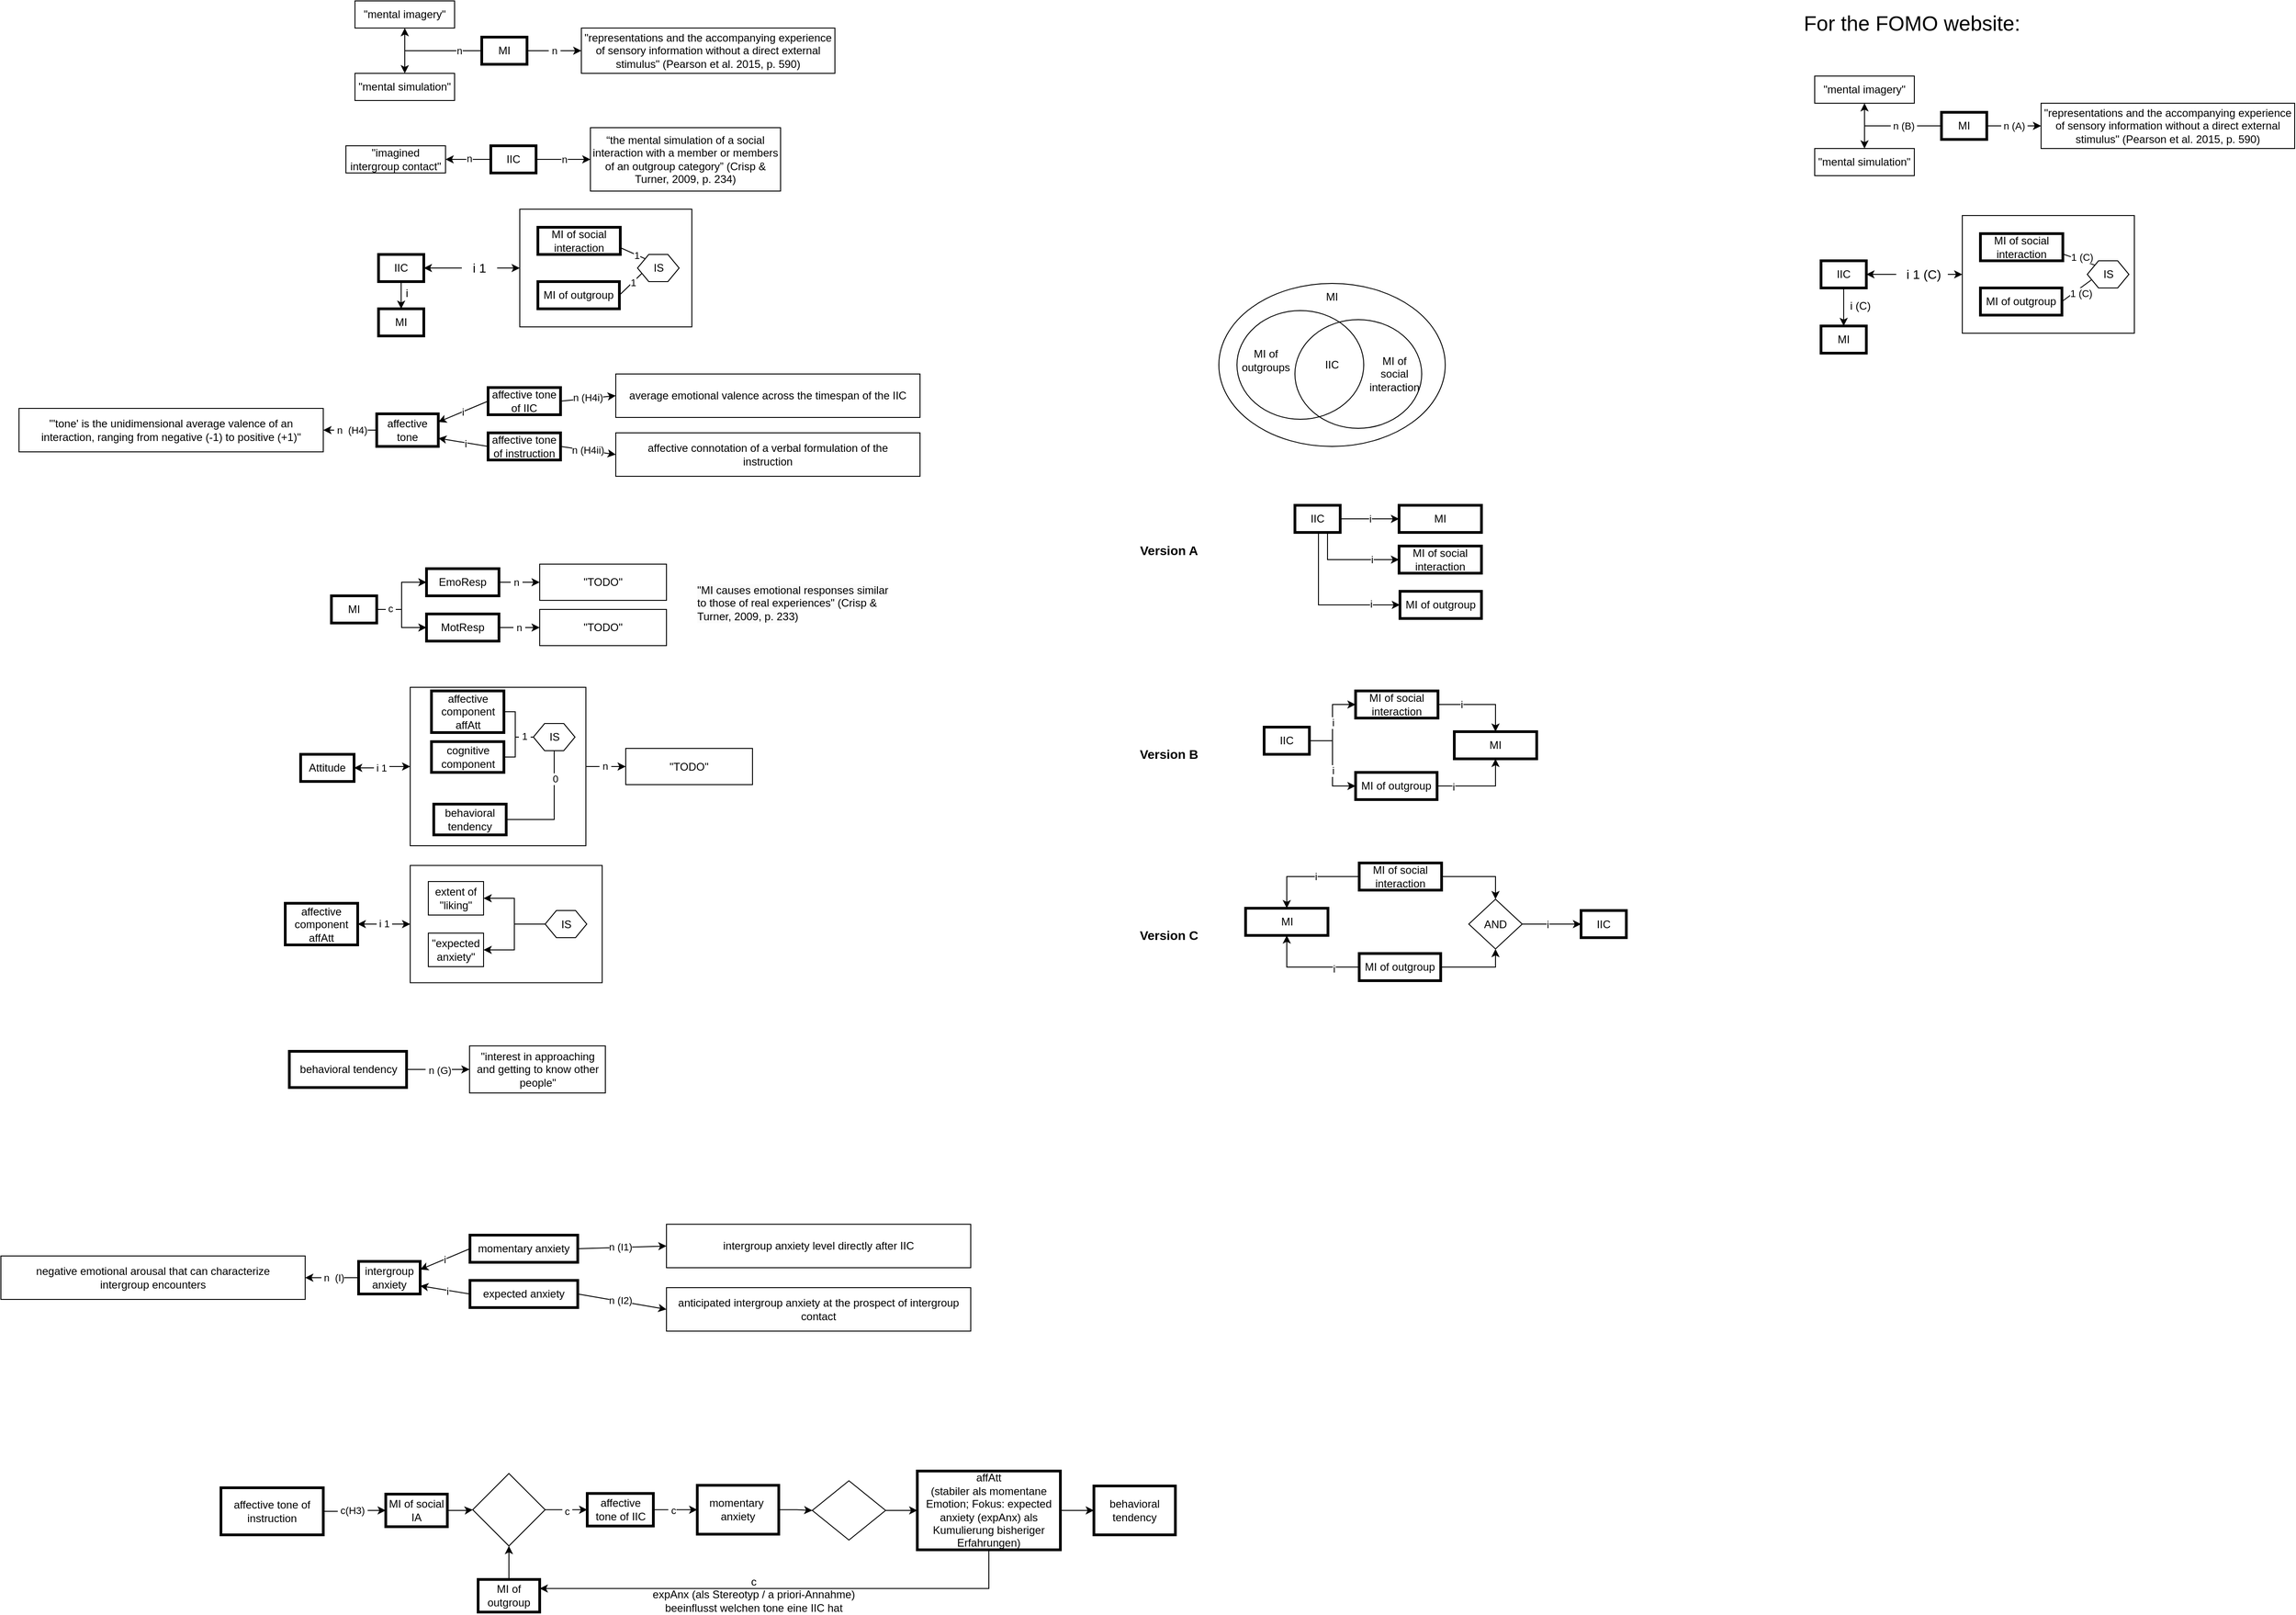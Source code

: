 <mxfile version="22.1.18" type="device">
  <diagram name="Seite-1" id="5yZLBT5A5RAoVS_Xg-lV">
    <mxGraphModel dx="1930" dy="698" grid="0" gridSize="10" guides="1" tooltips="1" connect="1" arrows="1" fold="1" page="1" pageScale="1" pageWidth="827" pageHeight="1169" math="0" shadow="0">
      <root>
        <mxCell id="0" />
        <mxCell id="1" parent="0" />
        <mxCell id="U7w9YXxzY0TWjTic5yac-33" style="edgeStyle=orthogonalEdgeStyle;rounded=0;orthogonalLoop=1;jettySize=auto;html=1;startArrow=classic;startFill=1;" parent="1" source="U7w9YXxzY0TWjTic5yac-24" target="U7w9YXxzY0TWjTic5yac-34" edge="1">
          <mxGeometry relative="1" as="geometry">
            <mxPoint x="100" y="883.0" as="targetPoint" />
          </mxGeometry>
        </mxCell>
        <mxCell id="U7w9YXxzY0TWjTic5yac-36" value="&amp;nbsp;i 1&amp;nbsp;" style="edgeLabel;html=1;align=center;verticalAlign=middle;resizable=0;points=[];" parent="U7w9YXxzY0TWjTic5yac-33" vertex="1" connectable="0">
          <mxGeometry x="0.002" y="-1" relative="1" as="geometry">
            <mxPoint as="offset" />
          </mxGeometry>
        </mxCell>
        <mxCell id="U7w9YXxzY0TWjTic5yac-37" style="edgeStyle=orthogonalEdgeStyle;rounded=0;orthogonalLoop=1;jettySize=auto;html=1;" parent="1" source="U7w9YXxzY0TWjTic5yac-24" target="U7w9YXxzY0TWjTic5yac-21" edge="1">
          <mxGeometry relative="1" as="geometry" />
        </mxCell>
        <mxCell id="U7w9YXxzY0TWjTic5yac-38" value="&amp;nbsp;n&amp;nbsp;" style="edgeLabel;html=1;align=center;verticalAlign=middle;resizable=0;points=[];" parent="U7w9YXxzY0TWjTic5yac-37" vertex="1" connectable="0">
          <mxGeometry x="-0.078" y="1" relative="1" as="geometry">
            <mxPoint as="offset" />
          </mxGeometry>
        </mxCell>
        <mxCell id="U7w9YXxzY0TWjTic5yac-24" value="" style="rounded=0;whiteSpace=wrap;html=1;" parent="1" vertex="1">
          <mxGeometry x="157" y="796" width="194" height="175" as="geometry" />
        </mxCell>
        <mxCell id="WUrqiauPszfEcTlT8KK8-7" value="" style="rounded=0;whiteSpace=wrap;html=1;" parent="1" vertex="1">
          <mxGeometry x="278" y="268" width="190" height="130" as="geometry" />
        </mxCell>
        <mxCell id="HkP_gd-xjNYq4AOfFM9T-7" style="edgeStyle=orthogonalEdgeStyle;rounded=0;orthogonalLoop=1;jettySize=auto;html=1;" parent="1" source="HkP_gd-xjNYq4AOfFM9T-1" target="HkP_gd-xjNYq4AOfFM9T-5" edge="1">
          <mxGeometry relative="1" as="geometry" />
        </mxCell>
        <mxCell id="HkP_gd-xjNYq4AOfFM9T-8" style="edgeStyle=orthogonalEdgeStyle;rounded=0;orthogonalLoop=1;jettySize=auto;html=1;" parent="1" source="HkP_gd-xjNYq4AOfFM9T-1" target="HkP_gd-xjNYq4AOfFM9T-2" edge="1">
          <mxGeometry relative="1" as="geometry" />
        </mxCell>
        <mxCell id="HkP_gd-xjNYq4AOfFM9T-9" value="n" style="edgeLabel;html=1;align=center;verticalAlign=middle;resizable=0;points=[];" parent="HkP_gd-xjNYq4AOfFM9T-8" vertex="1" connectable="0">
          <mxGeometry x="-0.545" relative="1" as="geometry">
            <mxPoint as="offset" />
          </mxGeometry>
        </mxCell>
        <mxCell id="b0rjAcDf9z5aJyuMgeFr-4" style="edgeStyle=orthogonalEdgeStyle;rounded=0;orthogonalLoop=1;jettySize=auto;html=1;" parent="1" source="HkP_gd-xjNYq4AOfFM9T-1" target="HkP_gd-xjNYq4AOfFM9T-10" edge="1">
          <mxGeometry relative="1" as="geometry" />
        </mxCell>
        <mxCell id="b0rjAcDf9z5aJyuMgeFr-5" value="&amp;nbsp;n&amp;nbsp;" style="edgeLabel;html=1;align=center;verticalAlign=middle;resizable=0;points=[];" parent="b0rjAcDf9z5aJyuMgeFr-4" vertex="1" connectable="0">
          <mxGeometry x="-0.001" relative="1" as="geometry">
            <mxPoint as="offset" />
          </mxGeometry>
        </mxCell>
        <mxCell id="HkP_gd-xjNYq4AOfFM9T-1" value="MI" style="rounded=0;whiteSpace=wrap;html=1;strokeWidth=3;" parent="1" vertex="1">
          <mxGeometry x="236" y="78" width="50" height="30" as="geometry" />
        </mxCell>
        <mxCell id="HkP_gd-xjNYq4AOfFM9T-2" value="&quot;mental imagery&quot;" style="rounded=0;whiteSpace=wrap;html=1;" parent="1" vertex="1">
          <mxGeometry x="96" y="38" width="110" height="30" as="geometry" />
        </mxCell>
        <mxCell id="HkP_gd-xjNYq4AOfFM9T-5" value="&quot;mental simulation&quot;" style="rounded=0;whiteSpace=wrap;html=1;" parent="1" vertex="1">
          <mxGeometry x="96" y="118" width="110" height="30" as="geometry" />
        </mxCell>
        <mxCell id="HkP_gd-xjNYq4AOfFM9T-10" value="&quot;representations and the accompanying experience of sensory information without a direct external stimulus&quot; (Pearson et al. 2015, p. 590)" style="rounded=0;whiteSpace=wrap;html=1;" parent="1" vertex="1">
          <mxGeometry x="346" y="68" width="280" height="50" as="geometry" />
        </mxCell>
        <mxCell id="HkP_gd-xjNYq4AOfFM9T-13" style="edgeStyle=orthogonalEdgeStyle;rounded=0;orthogonalLoop=1;jettySize=auto;html=1;" parent="1" source="HkP_gd-xjNYq4AOfFM9T-11" target="HkP_gd-xjNYq4AOfFM9T-12" edge="1">
          <mxGeometry relative="1" as="geometry" />
        </mxCell>
        <mxCell id="HkP_gd-xjNYq4AOfFM9T-14" value="n" style="edgeLabel;html=1;align=center;verticalAlign=middle;resizable=0;points=[];" parent="HkP_gd-xjNYq4AOfFM9T-13" vertex="1" connectable="0">
          <mxGeometry x="0.033" relative="1" as="geometry">
            <mxPoint as="offset" />
          </mxGeometry>
        </mxCell>
        <mxCell id="HkP_gd-xjNYq4AOfFM9T-16" style="edgeStyle=orthogonalEdgeStyle;rounded=0;orthogonalLoop=1;jettySize=auto;html=1;" parent="1" source="HkP_gd-xjNYq4AOfFM9T-11" target="HkP_gd-xjNYq4AOfFM9T-15" edge="1">
          <mxGeometry relative="1" as="geometry" />
        </mxCell>
        <mxCell id="HkP_gd-xjNYq4AOfFM9T-17" value="n" style="edgeLabel;html=1;align=center;verticalAlign=middle;resizable=0;points=[];" parent="HkP_gd-xjNYq4AOfFM9T-16" vertex="1" connectable="0">
          <mxGeometry x="-0.05" y="-1" relative="1" as="geometry">
            <mxPoint as="offset" />
          </mxGeometry>
        </mxCell>
        <mxCell id="HkP_gd-xjNYq4AOfFM9T-11" value="IIC" style="rounded=0;whiteSpace=wrap;html=1;strokeWidth=3;" parent="1" vertex="1">
          <mxGeometry x="246" y="198" width="50" height="30" as="geometry" />
        </mxCell>
        <mxCell id="HkP_gd-xjNYq4AOfFM9T-12" value="“the mental simulation of a social interaction with a member or members of an outgroup category” (Crisp &amp;amp; Turner, 2009, p. 234)" style="rounded=0;whiteSpace=wrap;html=1;" parent="1" vertex="1">
          <mxGeometry x="356" y="178" width="210" height="70" as="geometry" />
        </mxCell>
        <mxCell id="HkP_gd-xjNYq4AOfFM9T-15" value="&quot;imagined intergroup contact&quot;" style="rounded=0;whiteSpace=wrap;html=1;" parent="1" vertex="1">
          <mxGeometry x="86" y="198" width="110" height="30" as="geometry" />
        </mxCell>
        <mxCell id="HkP_gd-xjNYq4AOfFM9T-21" value="" style="ellipse;whiteSpace=wrap;html=1;" parent="1" vertex="1">
          <mxGeometry x="1050" y="350" width="250" height="180" as="geometry" />
        </mxCell>
        <mxCell id="HkP_gd-xjNYq4AOfFM9T-22" value="" style="ellipse;whiteSpace=wrap;html=1;fillColor=none;" parent="1" vertex="1">
          <mxGeometry x="1070" y="380" width="140" height="120" as="geometry" />
        </mxCell>
        <mxCell id="HkP_gd-xjNYq4AOfFM9T-23" value="" style="ellipse;whiteSpace=wrap;html=1;fillColor=none;" parent="1" vertex="1">
          <mxGeometry x="1134" y="390" width="140" height="120" as="geometry" />
        </mxCell>
        <mxCell id="HkP_gd-xjNYq4AOfFM9T-24" value="MI" style="text;html=1;strokeColor=none;fillColor=none;align=center;verticalAlign=middle;whiteSpace=wrap;rounded=0;" parent="1" vertex="1">
          <mxGeometry x="1145" y="350" width="60" height="30" as="geometry" />
        </mxCell>
        <mxCell id="HkP_gd-xjNYq4AOfFM9T-25" value="MI of social interaction" style="text;html=1;strokeColor=none;fillColor=none;align=center;verticalAlign=middle;whiteSpace=wrap;rounded=0;" parent="1" vertex="1">
          <mxGeometry x="1214" y="435" width="60" height="30" as="geometry" />
        </mxCell>
        <mxCell id="HkP_gd-xjNYq4AOfFM9T-26" value="MI of outgroups" style="text;html=1;strokeColor=none;fillColor=none;align=center;verticalAlign=middle;whiteSpace=wrap;rounded=0;" parent="1" vertex="1">
          <mxGeometry x="1070" y="420" width="64" height="30" as="geometry" />
        </mxCell>
        <mxCell id="HkP_gd-xjNYq4AOfFM9T-27" value="IIC" style="text;html=1;strokeColor=none;fillColor=none;align=center;verticalAlign=middle;whiteSpace=wrap;rounded=0;" parent="1" vertex="1">
          <mxGeometry x="1145" y="425" width="60" height="30" as="geometry" />
        </mxCell>
        <mxCell id="HkP_gd-xjNYq4AOfFM9T-28" value="MI" style="rounded=0;whiteSpace=wrap;html=1;strokeWidth=3;" parent="1" vertex="1">
          <mxGeometry x="1249" y="595" width="91" height="30" as="geometry" />
        </mxCell>
        <mxCell id="HkP_gd-xjNYq4AOfFM9T-30" value="i" style="edgeStyle=orthogonalEdgeStyle;rounded=0;orthogonalLoop=1;jettySize=auto;html=1;" parent="1" source="HkP_gd-xjNYq4AOfFM9T-29" target="HkP_gd-xjNYq4AOfFM9T-28" edge="1">
          <mxGeometry relative="1" as="geometry" />
        </mxCell>
        <mxCell id="HkP_gd-xjNYq4AOfFM9T-33" style="edgeStyle=orthogonalEdgeStyle;rounded=0;orthogonalLoop=1;jettySize=auto;html=1;entryX=0;entryY=0.5;entryDx=0;entryDy=0;" parent="1" source="HkP_gd-xjNYq4AOfFM9T-29" target="HkP_gd-xjNYq4AOfFM9T-31" edge="1">
          <mxGeometry relative="1" as="geometry">
            <Array as="points">
              <mxPoint x="1170" y="655" />
            </Array>
          </mxGeometry>
        </mxCell>
        <mxCell id="HkP_gd-xjNYq4AOfFM9T-35" value="i" style="edgeLabel;html=1;align=center;verticalAlign=middle;resizable=0;points=[];" parent="HkP_gd-xjNYq4AOfFM9T-33" vertex="1" connectable="0">
          <mxGeometry x="0.45" relative="1" as="geometry">
            <mxPoint as="offset" />
          </mxGeometry>
        </mxCell>
        <mxCell id="HkP_gd-xjNYq4AOfFM9T-34" style="edgeStyle=orthogonalEdgeStyle;rounded=0;orthogonalLoop=1;jettySize=auto;html=1;entryX=0;entryY=0.5;entryDx=0;entryDy=0;" parent="1" source="HkP_gd-xjNYq4AOfFM9T-29" target="HkP_gd-xjNYq4AOfFM9T-32" edge="1">
          <mxGeometry relative="1" as="geometry">
            <Array as="points">
              <mxPoint x="1160" y="705" />
            </Array>
          </mxGeometry>
        </mxCell>
        <mxCell id="HkP_gd-xjNYq4AOfFM9T-36" value="i" style="edgeLabel;html=1;align=center;verticalAlign=middle;resizable=0;points=[];" parent="HkP_gd-xjNYq4AOfFM9T-34" vertex="1" connectable="0">
          <mxGeometry x="0.624" y="1" relative="1" as="geometry">
            <mxPoint as="offset" />
          </mxGeometry>
        </mxCell>
        <mxCell id="HkP_gd-xjNYq4AOfFM9T-29" value="IIC" style="rounded=0;whiteSpace=wrap;html=1;strokeWidth=3;" parent="1" vertex="1">
          <mxGeometry x="1134" y="595" width="50" height="30" as="geometry" />
        </mxCell>
        <mxCell id="HkP_gd-xjNYq4AOfFM9T-31" value="MI of social interaction" style="rounded=0;whiteSpace=wrap;html=1;strokeWidth=3;" parent="1" vertex="1">
          <mxGeometry x="1249" y="640" width="91" height="30" as="geometry" />
        </mxCell>
        <mxCell id="HkP_gd-xjNYq4AOfFM9T-32" value="MI of outgroup" style="rounded=0;whiteSpace=wrap;html=1;strokeWidth=3;" parent="1" vertex="1">
          <mxGeometry x="1250" y="690" width="90" height="30" as="geometry" />
        </mxCell>
        <mxCell id="HkP_gd-xjNYq4AOfFM9T-37" value="&lt;b&gt;&lt;font style=&quot;font-size: 14px;&quot;&gt;Version A&lt;/font&gt;&lt;/b&gt;" style="text;html=1;strokeColor=none;fillColor=none;align=center;verticalAlign=middle;whiteSpace=wrap;rounded=0;" parent="1" vertex="1">
          <mxGeometry x="950" y="630" width="90" height="30" as="geometry" />
        </mxCell>
        <mxCell id="HkP_gd-xjNYq4AOfFM9T-38" value="MI" style="rounded=0;whiteSpace=wrap;html=1;strokeWidth=3;" parent="1" vertex="1">
          <mxGeometry x="1310" y="845" width="91" height="30" as="geometry" />
        </mxCell>
        <mxCell id="HkP_gd-xjNYq4AOfFM9T-39" value="i" style="edgeStyle=orthogonalEdgeStyle;rounded=0;orthogonalLoop=1;jettySize=auto;html=1;entryX=0;entryY=0.5;entryDx=0;entryDy=0;" parent="1" source="HkP_gd-xjNYq4AOfFM9T-44" target="HkP_gd-xjNYq4AOfFM9T-45" edge="1">
          <mxGeometry relative="1" as="geometry" />
        </mxCell>
        <mxCell id="HkP_gd-xjNYq4AOfFM9T-40" style="edgeStyle=orthogonalEdgeStyle;rounded=0;orthogonalLoop=1;jettySize=auto;html=1;entryX=1;entryY=0.5;entryDx=0;entryDy=0;startArrow=classic;startFill=1;endArrow=none;endFill=0;exitX=0.5;exitY=0;exitDx=0;exitDy=0;" parent="1" source="HkP_gd-xjNYq4AOfFM9T-38" target="HkP_gd-xjNYq4AOfFM9T-45" edge="1">
          <mxGeometry relative="1" as="geometry" />
        </mxCell>
        <mxCell id="HkP_gd-xjNYq4AOfFM9T-41" value="i" style="edgeLabel;html=1;align=center;verticalAlign=middle;resizable=0;points=[];" parent="HkP_gd-xjNYq4AOfFM9T-40" vertex="1" connectable="0">
          <mxGeometry x="0.45" relative="1" as="geometry">
            <mxPoint as="offset" />
          </mxGeometry>
        </mxCell>
        <mxCell id="HkP_gd-xjNYq4AOfFM9T-42" style="edgeStyle=orthogonalEdgeStyle;rounded=0;orthogonalLoop=1;jettySize=auto;html=1;entryX=1;entryY=0.5;entryDx=0;entryDy=0;startArrow=classic;startFill=1;endArrow=none;endFill=0;exitX=0.5;exitY=1;exitDx=0;exitDy=0;" parent="1" source="HkP_gd-xjNYq4AOfFM9T-38" target="HkP_gd-xjNYq4AOfFM9T-46" edge="1">
          <mxGeometry relative="1" as="geometry" />
        </mxCell>
        <mxCell id="HkP_gd-xjNYq4AOfFM9T-43" value="i" style="edgeLabel;html=1;align=center;verticalAlign=middle;resizable=0;points=[];" parent="HkP_gd-xjNYq4AOfFM9T-42" vertex="1" connectable="0">
          <mxGeometry x="0.624" y="1" relative="1" as="geometry">
            <mxPoint as="offset" />
          </mxGeometry>
        </mxCell>
        <mxCell id="HkP_gd-xjNYq4AOfFM9T-48" style="edgeStyle=orthogonalEdgeStyle;rounded=0;orthogonalLoop=1;jettySize=auto;html=1;entryX=0;entryY=0.5;entryDx=0;entryDy=0;" parent="1" source="HkP_gd-xjNYq4AOfFM9T-44" target="HkP_gd-xjNYq4AOfFM9T-46" edge="1">
          <mxGeometry relative="1" as="geometry" />
        </mxCell>
        <mxCell id="HkP_gd-xjNYq4AOfFM9T-49" value="i" style="edgeLabel;html=1;align=center;verticalAlign=middle;resizable=0;points=[];" parent="HkP_gd-xjNYq4AOfFM9T-48" vertex="1" connectable="0">
          <mxGeometry x="0.139" relative="1" as="geometry">
            <mxPoint y="1" as="offset" />
          </mxGeometry>
        </mxCell>
        <mxCell id="HkP_gd-xjNYq4AOfFM9T-44" value="IIC" style="rounded=0;whiteSpace=wrap;html=1;strokeWidth=3;" parent="1" vertex="1">
          <mxGeometry x="1100" y="840" width="50" height="30" as="geometry" />
        </mxCell>
        <mxCell id="HkP_gd-xjNYq4AOfFM9T-45" value="MI of social interaction" style="rounded=0;whiteSpace=wrap;html=1;strokeWidth=3;" parent="1" vertex="1">
          <mxGeometry x="1201" y="800" width="91" height="30" as="geometry" />
        </mxCell>
        <mxCell id="HkP_gd-xjNYq4AOfFM9T-46" value="MI of outgroup" style="rounded=0;whiteSpace=wrap;html=1;strokeWidth=3;" parent="1" vertex="1">
          <mxGeometry x="1201" y="890" width="90" height="30" as="geometry" />
        </mxCell>
        <mxCell id="HkP_gd-xjNYq4AOfFM9T-47" value="&lt;b&gt;&lt;font style=&quot;font-size: 14px;&quot;&gt;Version B&lt;/font&gt;&lt;/b&gt;" style="text;html=1;strokeColor=none;fillColor=none;align=center;verticalAlign=middle;whiteSpace=wrap;rounded=0;" parent="1" vertex="1">
          <mxGeometry x="950" y="855" width="90" height="30" as="geometry" />
        </mxCell>
        <mxCell id="HkP_gd-xjNYq4AOfFM9T-50" value="MI" style="rounded=0;whiteSpace=wrap;html=1;strokeWidth=3;" parent="1" vertex="1">
          <mxGeometry x="1079.5" y="1040" width="91" height="30" as="geometry" />
        </mxCell>
        <mxCell id="HkP_gd-xjNYq4AOfFM9T-58" value="IIC" style="rounded=0;whiteSpace=wrap;html=1;strokeWidth=3;" parent="1" vertex="1">
          <mxGeometry x="1450" y="1042.5" width="50" height="30" as="geometry" />
        </mxCell>
        <mxCell id="HkP_gd-xjNYq4AOfFM9T-62" style="edgeStyle=orthogonalEdgeStyle;rounded=0;orthogonalLoop=1;jettySize=auto;html=1;entryX=0.5;entryY=0;entryDx=0;entryDy=0;" parent="1" source="HkP_gd-xjNYq4AOfFM9T-59" target="HkP_gd-xjNYq4AOfFM9T-50" edge="1">
          <mxGeometry relative="1" as="geometry" />
        </mxCell>
        <mxCell id="HkP_gd-xjNYq4AOfFM9T-63" value="i" style="edgeLabel;html=1;align=center;verticalAlign=middle;resizable=0;points=[];" parent="HkP_gd-xjNYq4AOfFM9T-62" vertex="1" connectable="0">
          <mxGeometry x="-0.157" relative="1" as="geometry">
            <mxPoint as="offset" />
          </mxGeometry>
        </mxCell>
        <mxCell id="HkP_gd-xjNYq4AOfFM9T-67" style="edgeStyle=orthogonalEdgeStyle;rounded=0;orthogonalLoop=1;jettySize=auto;html=1;entryX=0.5;entryY=0;entryDx=0;entryDy=0;" parent="1" source="HkP_gd-xjNYq4AOfFM9T-59" target="HkP_gd-xjNYq4AOfFM9T-66" edge="1">
          <mxGeometry relative="1" as="geometry" />
        </mxCell>
        <mxCell id="HkP_gd-xjNYq4AOfFM9T-59" value="MI of social interaction" style="rounded=0;whiteSpace=wrap;html=1;strokeWidth=3;" parent="1" vertex="1">
          <mxGeometry x="1205" y="990" width="91" height="30" as="geometry" />
        </mxCell>
        <mxCell id="HkP_gd-xjNYq4AOfFM9T-64" style="edgeStyle=orthogonalEdgeStyle;rounded=0;orthogonalLoop=1;jettySize=auto;html=1;entryX=0.5;entryY=1;entryDx=0;entryDy=0;" parent="1" source="HkP_gd-xjNYq4AOfFM9T-60" target="HkP_gd-xjNYq4AOfFM9T-50" edge="1">
          <mxGeometry relative="1" as="geometry" />
        </mxCell>
        <mxCell id="HkP_gd-xjNYq4AOfFM9T-65" value="i" style="edgeLabel;html=1;align=center;verticalAlign=middle;resizable=0;points=[];" parent="HkP_gd-xjNYq4AOfFM9T-64" vertex="1" connectable="0">
          <mxGeometry x="-0.487" y="2" relative="1" as="geometry">
            <mxPoint x="1" as="offset" />
          </mxGeometry>
        </mxCell>
        <mxCell id="HkP_gd-xjNYq4AOfFM9T-68" style="edgeStyle=orthogonalEdgeStyle;rounded=0;orthogonalLoop=1;jettySize=auto;html=1;entryX=0.5;entryY=1;entryDx=0;entryDy=0;" parent="1" source="HkP_gd-xjNYq4AOfFM9T-60" target="HkP_gd-xjNYq4AOfFM9T-66" edge="1">
          <mxGeometry relative="1" as="geometry" />
        </mxCell>
        <mxCell id="HkP_gd-xjNYq4AOfFM9T-60" value="MI of outgroup" style="rounded=0;whiteSpace=wrap;html=1;strokeWidth=3;" parent="1" vertex="1">
          <mxGeometry x="1205" y="1090" width="90" height="30" as="geometry" />
        </mxCell>
        <mxCell id="HkP_gd-xjNYq4AOfFM9T-61" value="&lt;b&gt;&lt;font style=&quot;font-size: 14px;&quot;&gt;Version C&lt;/font&gt;&lt;/b&gt;" style="text;html=1;strokeColor=none;fillColor=none;align=center;verticalAlign=middle;whiteSpace=wrap;rounded=0;" parent="1" vertex="1">
          <mxGeometry x="950" y="1055" width="90" height="30" as="geometry" />
        </mxCell>
        <mxCell id="HkP_gd-xjNYq4AOfFM9T-70" style="edgeStyle=orthogonalEdgeStyle;rounded=0;orthogonalLoop=1;jettySize=auto;html=1;entryX=0;entryY=0.5;entryDx=0;entryDy=0;" parent="1" source="HkP_gd-xjNYq4AOfFM9T-66" target="HkP_gd-xjNYq4AOfFM9T-58" edge="1">
          <mxGeometry relative="1" as="geometry" />
        </mxCell>
        <mxCell id="HkP_gd-xjNYq4AOfFM9T-71" value="i" style="edgeLabel;html=1;align=center;verticalAlign=middle;resizable=0;points=[];" parent="HkP_gd-xjNYq4AOfFM9T-70" vertex="1" connectable="0">
          <mxGeometry x="-0.139" y="1" relative="1" as="geometry">
            <mxPoint y="1" as="offset" />
          </mxGeometry>
        </mxCell>
        <mxCell id="HkP_gd-xjNYq4AOfFM9T-66" value="AND" style="rhombus;whiteSpace=wrap;html=1;" parent="1" vertex="1">
          <mxGeometry x="1326" y="1030" width="59" height="55" as="geometry" />
        </mxCell>
        <mxCell id="WUrqiauPszfEcTlT8KK8-2" style="edgeStyle=orthogonalEdgeStyle;rounded=0;orthogonalLoop=1;jettySize=auto;html=1;entryX=0;entryY=0.5;entryDx=0;entryDy=0;startArrow=classic;startFill=1;" parent="1" source="WUrqiauPszfEcTlT8KK8-4" target="WUrqiauPszfEcTlT8KK8-7" edge="1">
          <mxGeometry relative="1" as="geometry" />
        </mxCell>
        <mxCell id="WUrqiauPszfEcTlT8KK8-3" value="i" style="edgeLabel;html=1;align=center;verticalAlign=middle;resizable=0;points=[];" parent="WUrqiauPszfEcTlT8KK8-2" vertex="1" connectable="0">
          <mxGeometry x="0.139" relative="1" as="geometry">
            <mxPoint y="1" as="offset" />
          </mxGeometry>
        </mxCell>
        <mxCell id="WUrqiauPszfEcTlT8KK8-9" value="&lt;font style=&quot;font-size: 14px;&quot;&gt;&amp;nbsp; &amp;nbsp;i 1 &amp;nbsp;&amp;nbsp;&lt;/font&gt;" style="edgeLabel;html=1;align=center;verticalAlign=middle;resizable=0;points=[];" parent="WUrqiauPszfEcTlT8KK8-2" vertex="1" connectable="0">
          <mxGeometry x="0.151" relative="1" as="geometry">
            <mxPoint as="offset" />
          </mxGeometry>
        </mxCell>
        <mxCell id="b0rjAcDf9z5aJyuMgeFr-18" style="edgeStyle=orthogonalEdgeStyle;rounded=0;orthogonalLoop=1;jettySize=auto;html=1;" parent="1" source="WUrqiauPszfEcTlT8KK8-4" target="b0rjAcDf9z5aJyuMgeFr-17" edge="1">
          <mxGeometry relative="1" as="geometry" />
        </mxCell>
        <mxCell id="WUrqiauPszfEcTlT8KK8-4" value="IIC" style="rounded=0;whiteSpace=wrap;html=1;strokeWidth=3;" parent="1" vertex="1">
          <mxGeometry x="122" y="318" width="50" height="30" as="geometry" />
        </mxCell>
        <mxCell id="WUrqiauPszfEcTlT8KK8-5" value="MI of social interaction" style="rounded=0;whiteSpace=wrap;html=1;strokeWidth=3;" parent="1" vertex="1">
          <mxGeometry x="298" y="288" width="91" height="30" as="geometry" />
        </mxCell>
        <mxCell id="WUrqiauPszfEcTlT8KK8-6" value="MI of outgroup" style="rounded=0;whiteSpace=wrap;html=1;strokeWidth=3;" parent="1" vertex="1">
          <mxGeometry x="298" y="348" width="90" height="30" as="geometry" />
        </mxCell>
        <mxCell id="WUrqiauPszfEcTlT8KK8-11" style="rounded=0;orthogonalLoop=1;jettySize=auto;html=1;entryX=1;entryY=0.75;entryDx=0;entryDy=0;exitX=0.205;exitY=0.172;exitDx=0;exitDy=0;exitPerimeter=0;endArrow=none;endFill=0;" parent="1" source="WUrqiauPszfEcTlT8KK8-10" target="WUrqiauPszfEcTlT8KK8-5" edge="1">
          <mxGeometry relative="1" as="geometry" />
        </mxCell>
        <mxCell id="WUrqiauPszfEcTlT8KK8-13" value="1" style="edgeLabel;html=1;align=center;verticalAlign=middle;resizable=0;points=[];" parent="WUrqiauPszfEcTlT8KK8-11" vertex="1" connectable="0">
          <mxGeometry x="-0.276" relative="1" as="geometry">
            <mxPoint as="offset" />
          </mxGeometry>
        </mxCell>
        <mxCell id="WUrqiauPszfEcTlT8KK8-12" style="rounded=0;orthogonalLoop=1;jettySize=auto;html=1;exitX=0;exitY=0.75;exitDx=0;exitDy=0;entryX=1;entryY=0.5;entryDx=0;entryDy=0;endArrow=none;endFill=0;" parent="1" source="WUrqiauPszfEcTlT8KK8-10" target="WUrqiauPszfEcTlT8KK8-6" edge="1">
          <mxGeometry relative="1" as="geometry" />
        </mxCell>
        <mxCell id="WUrqiauPszfEcTlT8KK8-14" value="1" style="edgeLabel;html=1;align=center;verticalAlign=middle;resizable=0;points=[];" parent="WUrqiauPszfEcTlT8KK8-12" vertex="1" connectable="0">
          <mxGeometry x="-0.196" relative="1" as="geometry">
            <mxPoint as="offset" />
          </mxGeometry>
        </mxCell>
        <mxCell id="WUrqiauPszfEcTlT8KK8-10" value="IS" style="verticalLabelPosition=middle;verticalAlign=middle;html=1;shape=hexagon;perimeter=hexagonPerimeter2;arcSize=6;size=0.27;align=center;labelPosition=center;" parent="1" vertex="1">
          <mxGeometry x="408" y="318" width="46" height="30" as="geometry" />
        </mxCell>
        <mxCell id="b0rjAcDf9z5aJyuMgeFr-6" style="edgeStyle=orthogonalEdgeStyle;rounded=0;orthogonalLoop=1;jettySize=auto;html=1;" parent="1" source="b0rjAcDf9z5aJyuMgeFr-1" target="b0rjAcDf9z5aJyuMgeFr-3" edge="1">
          <mxGeometry relative="1" as="geometry" />
        </mxCell>
        <mxCell id="b0rjAcDf9z5aJyuMgeFr-15" style="edgeStyle=orthogonalEdgeStyle;rounded=0;orthogonalLoop=1;jettySize=auto;html=1;" parent="1" source="b0rjAcDf9z5aJyuMgeFr-1" target="b0rjAcDf9z5aJyuMgeFr-11" edge="1">
          <mxGeometry relative="1" as="geometry" />
        </mxCell>
        <mxCell id="b0rjAcDf9z5aJyuMgeFr-16" value="&amp;nbsp;c&amp;nbsp;" style="edgeLabel;html=1;align=center;verticalAlign=middle;resizable=0;points=[];" parent="b0rjAcDf9z5aJyuMgeFr-15" vertex="1" connectable="0">
          <mxGeometry x="-0.598" y="1" relative="1" as="geometry">
            <mxPoint as="offset" />
          </mxGeometry>
        </mxCell>
        <mxCell id="b0rjAcDf9z5aJyuMgeFr-1" value="MI" style="rounded=0;whiteSpace=wrap;html=1;strokeWidth=3;" parent="1" vertex="1">
          <mxGeometry x="70" y="695" width="50" height="30" as="geometry" />
        </mxCell>
        <mxCell id="b0rjAcDf9z5aJyuMgeFr-2" value="&quot;TODO&quot;" style="rounded=0;whiteSpace=wrap;html=1;" parent="1" vertex="1">
          <mxGeometry x="300" y="660" width="140" height="40" as="geometry" />
        </mxCell>
        <mxCell id="b0rjAcDf9z5aJyuMgeFr-9" style="edgeStyle=orthogonalEdgeStyle;rounded=0;orthogonalLoop=1;jettySize=auto;html=1;" parent="1" source="b0rjAcDf9z5aJyuMgeFr-3" target="b0rjAcDf9z5aJyuMgeFr-2" edge="1">
          <mxGeometry relative="1" as="geometry" />
        </mxCell>
        <mxCell id="b0rjAcDf9z5aJyuMgeFr-10" value="&amp;nbsp;n&amp;nbsp;" style="edgeLabel;html=1;align=center;verticalAlign=middle;resizable=0;points=[];" parent="b0rjAcDf9z5aJyuMgeFr-9" vertex="1" connectable="0">
          <mxGeometry x="-0.149" relative="1" as="geometry">
            <mxPoint as="offset" />
          </mxGeometry>
        </mxCell>
        <mxCell id="b0rjAcDf9z5aJyuMgeFr-3" value="EmoResp" style="rounded=0;whiteSpace=wrap;html=1;strokeWidth=3;" parent="1" vertex="1">
          <mxGeometry x="175" y="665" width="80" height="30" as="geometry" />
        </mxCell>
        <mxCell id="b0rjAcDf9z5aJyuMgeFr-8" value="&lt;span style=&quot;color: rgb(0, 0, 0); font-family: Helvetica; font-size: 12px; font-style: normal; font-variant-ligatures: normal; font-variant-caps: normal; font-weight: 400; letter-spacing: normal; orphans: 2; text-align: center; text-indent: 0px; text-transform: none; widows: 2; word-spacing: 0px; -webkit-text-stroke-width: 0px; background-color: rgb(251, 251, 251); text-decoration-thickness: initial; text-decoration-style: initial; text-decoration-color: initial; float: none; display: inline !important;&quot;&gt;&quot;MI causes emotional responses similar to those of real experiences&quot; (Crisp &amp;amp; Turner, 2009, p. 233)&lt;/span&gt;" style="text;whiteSpace=wrap;html=1;" parent="1" vertex="1">
          <mxGeometry x="472" y="675" width="220" height="50" as="geometry" />
        </mxCell>
        <mxCell id="b0rjAcDf9z5aJyuMgeFr-13" style="edgeStyle=orthogonalEdgeStyle;rounded=0;orthogonalLoop=1;jettySize=auto;html=1;" parent="1" source="b0rjAcDf9z5aJyuMgeFr-11" target="b0rjAcDf9z5aJyuMgeFr-12" edge="1">
          <mxGeometry relative="1" as="geometry" />
        </mxCell>
        <mxCell id="b0rjAcDf9z5aJyuMgeFr-14" value="&amp;nbsp;n&amp;nbsp;" style="edgeLabel;html=1;align=center;verticalAlign=middle;resizable=0;points=[];" parent="b0rjAcDf9z5aJyuMgeFr-13" vertex="1" connectable="0">
          <mxGeometry x="-0.022" relative="1" as="geometry">
            <mxPoint as="offset" />
          </mxGeometry>
        </mxCell>
        <mxCell id="b0rjAcDf9z5aJyuMgeFr-11" value="MotResp" style="rounded=0;whiteSpace=wrap;html=1;strokeWidth=3;" parent="1" vertex="1">
          <mxGeometry x="175" y="715" width="80" height="30" as="geometry" />
        </mxCell>
        <mxCell id="b0rjAcDf9z5aJyuMgeFr-12" value="&quot;TODO&quot;" style="rounded=0;whiteSpace=wrap;html=1;" parent="1" vertex="1">
          <mxGeometry x="300" y="710" width="140" height="40" as="geometry" />
        </mxCell>
        <mxCell id="b0rjAcDf9z5aJyuMgeFr-17" value="MI" style="rounded=0;whiteSpace=wrap;html=1;strokeWidth=3;" parent="1" vertex="1">
          <mxGeometry x="122" y="378" width="50" height="30" as="geometry" />
        </mxCell>
        <mxCell id="b0rjAcDf9z5aJyuMgeFr-19" value="i" style="text;html=1;align=center;verticalAlign=middle;resizable=0;points=[];autosize=1;strokeColor=none;fillColor=none;" parent="1" vertex="1">
          <mxGeometry x="138" y="346" width="30" height="30" as="geometry" />
        </mxCell>
        <mxCell id="U7w9YXxzY0TWjTic5yac-59" style="edgeStyle=orthogonalEdgeStyle;rounded=0;orthogonalLoop=1;jettySize=auto;html=1;" parent="1" source="U7w9YXxzY0TWjTic5yac-1" target="U7w9YXxzY0TWjTic5yac-49" edge="1">
          <mxGeometry relative="1" as="geometry" />
        </mxCell>
        <mxCell id="U7w9YXxzY0TWjTic5yac-1" value="MI of outgroup" style="rounded=0;whiteSpace=wrap;html=1;strokeWidth=3;" parent="1" vertex="1">
          <mxGeometry x="232" y="1781.25" width="68" height="36" as="geometry" />
        </mxCell>
        <mxCell id="U7w9YXxzY0TWjTic5yac-60" style="edgeStyle=orthogonalEdgeStyle;rounded=0;orthogonalLoop=1;jettySize=auto;html=1;" parent="1" source="U7w9YXxzY0TWjTic5yac-4" target="U7w9YXxzY0TWjTic5yac-49" edge="1">
          <mxGeometry relative="1" as="geometry" />
        </mxCell>
        <mxCell id="U7w9YXxzY0TWjTic5yac-4" value="MI of social IA" style="rounded=0;whiteSpace=wrap;html=1;strokeWidth=3;" parent="1" vertex="1">
          <mxGeometry x="130" y="1687" width="68" height="36" as="geometry" />
        </mxCell>
        <mxCell id="U7w9YXxzY0TWjTic5yac-18" style="edgeStyle=orthogonalEdgeStyle;rounded=0;orthogonalLoop=1;jettySize=auto;html=1;" parent="1" source="U7w9YXxzY0TWjTic5yac-5" target="U7w9YXxzY0TWjTic5yac-17" edge="1">
          <mxGeometry relative="1" as="geometry" />
        </mxCell>
        <mxCell id="U7w9YXxzY0TWjTic5yac-19" value="&amp;nbsp;c" style="edgeLabel;html=1;align=center;verticalAlign=middle;resizable=0;points=[];" parent="U7w9YXxzY0TWjTic5yac-18" vertex="1" connectable="0">
          <mxGeometry x="0.012" relative="1" as="geometry">
            <mxPoint x="-4" as="offset" />
          </mxGeometry>
        </mxCell>
        <mxCell id="U7w9YXxzY0TWjTic5yac-5" value="affective tone of IIC" style="rounded=0;whiteSpace=wrap;html=1;strokeWidth=3;" parent="1" vertex="1">
          <mxGeometry x="352.5" y="1686.25" width="73" height="36" as="geometry" />
        </mxCell>
        <mxCell id="U7w9YXxzY0TWjTic5yac-12" style="edgeStyle=orthogonalEdgeStyle;rounded=0;orthogonalLoop=1;jettySize=auto;html=1;entryX=1;entryY=0.5;entryDx=0;entryDy=0;exitX=0;exitY=0.5;exitDx=0;exitDy=0;" parent="1" source="U7w9YXxzY0TWjTic5yac-6" target="U7w9YXxzY0TWjTic5yac-11" edge="1">
          <mxGeometry relative="1" as="geometry">
            <Array as="points">
              <mxPoint x="89" y="512" />
              <mxPoint x="89" y="512" />
            </Array>
          </mxGeometry>
        </mxCell>
        <mxCell id="U7w9YXxzY0TWjTic5yac-13" value="&amp;nbsp;n&amp;nbsp; (H4)" style="edgeLabel;html=1;align=center;verticalAlign=middle;resizable=0;points=[];" parent="U7w9YXxzY0TWjTic5yac-12" vertex="1" connectable="0">
          <mxGeometry x="0.516" relative="1" as="geometry">
            <mxPoint x="15" as="offset" />
          </mxGeometry>
        </mxCell>
        <mxCell id="U7w9YXxzY0TWjTic5yac-6" value="affective tone" style="rounded=0;whiteSpace=wrap;html=1;strokeWidth=3;" parent="1" vertex="1">
          <mxGeometry x="120" y="494" width="68" height="36" as="geometry" />
        </mxCell>
        <mxCell id="U7w9YXxzY0TWjTic5yac-11" value="&quot;&#39;tone&#39; is the unidimensional average valence of an interaction, ranging from negative (-1) to positive (+1)&quot;" style="rounded=0;whiteSpace=wrap;html=1;spacing=12;" parent="1" vertex="1">
          <mxGeometry x="-275" y="488" width="336" height="48" as="geometry" />
        </mxCell>
        <mxCell id="U7w9YXxzY0TWjTic5yac-15" style="edgeStyle=orthogonalEdgeStyle;rounded=0;orthogonalLoop=1;jettySize=auto;html=1;" parent="1" source="U7w9YXxzY0TWjTic5yac-14" target="U7w9YXxzY0TWjTic5yac-4" edge="1">
          <mxGeometry relative="1" as="geometry" />
        </mxCell>
        <mxCell id="U7w9YXxzY0TWjTic5yac-16" value="&amp;nbsp;c(H3)&amp;nbsp;" style="edgeLabel;html=1;align=center;verticalAlign=middle;resizable=0;points=[];" parent="U7w9YXxzY0TWjTic5yac-15" vertex="1" connectable="0">
          <mxGeometry x="0.027" y="1" relative="1" as="geometry">
            <mxPoint x="-3" y="1" as="offset" />
          </mxGeometry>
        </mxCell>
        <mxCell id="U7w9YXxzY0TWjTic5yac-14" value="affective tone of instruction" style="rounded=0;whiteSpace=wrap;html=1;strokeWidth=3;" parent="1" vertex="1">
          <mxGeometry x="-52" y="1680" width="113" height="52" as="geometry" />
        </mxCell>
        <mxCell id="U7w9YXxzY0TWjTic5yac-53" style="edgeStyle=orthogonalEdgeStyle;rounded=0;orthogonalLoop=1;jettySize=auto;html=1;" parent="1" source="U7w9YXxzY0TWjTic5yac-56" target="U7w9YXxzY0TWjTic5yac-52" edge="1">
          <mxGeometry relative="1" as="geometry" />
        </mxCell>
        <mxCell id="U7w9YXxzY0TWjTic5yac-17" value="momentary&amp;nbsp; anxiety" style="rounded=0;whiteSpace=wrap;html=1;strokeWidth=3;" parent="1" vertex="1">
          <mxGeometry x="474" y="1677.25" width="90" height="54" as="geometry" />
        </mxCell>
        <mxCell id="U7w9YXxzY0TWjTic5yac-20" value="affective component affAtt" style="rounded=0;whiteSpace=wrap;html=1;strokeWidth=3;" parent="1" vertex="1">
          <mxGeometry x="180.5" y="800" width="80" height="46" as="geometry" />
        </mxCell>
        <mxCell id="U7w9YXxzY0TWjTic5yac-21" value="&quot;TODO&quot;" style="rounded=0;whiteSpace=wrap;html=1;" parent="1" vertex="1">
          <mxGeometry x="395" y="863.5" width="140" height="40" as="geometry" />
        </mxCell>
        <mxCell id="U7w9YXxzY0TWjTic5yac-25" value="cognitive component" style="rounded=0;whiteSpace=wrap;html=1;strokeWidth=3;" parent="1" vertex="1">
          <mxGeometry x="180.5" y="856" width="80" height="34" as="geometry" />
        </mxCell>
        <mxCell id="U7w9YXxzY0TWjTic5yac-26" value="behavioral tendency" style="rounded=0;whiteSpace=wrap;html=1;strokeWidth=3;" parent="1" vertex="1">
          <mxGeometry x="183" y="925" width="80" height="34" as="geometry" />
        </mxCell>
        <mxCell id="U7w9YXxzY0TWjTic5yac-28" style="edgeStyle=orthogonalEdgeStyle;rounded=0;orthogonalLoop=1;jettySize=auto;html=1;endArrow=none;endFill=0;" parent="1" source="U7w9YXxzY0TWjTic5yac-27" target="U7w9YXxzY0TWjTic5yac-20" edge="1">
          <mxGeometry relative="1" as="geometry" />
        </mxCell>
        <mxCell id="U7w9YXxzY0TWjTic5yac-29" style="edgeStyle=orthogonalEdgeStyle;rounded=0;orthogonalLoop=1;jettySize=auto;html=1;endArrow=none;endFill=0;" parent="1" source="U7w9YXxzY0TWjTic5yac-27" target="U7w9YXxzY0TWjTic5yac-25" edge="1">
          <mxGeometry relative="1" as="geometry" />
        </mxCell>
        <mxCell id="U7w9YXxzY0TWjTic5yac-31" value="&amp;nbsp;1&amp;nbsp;" style="edgeLabel;html=1;align=center;verticalAlign=middle;resizable=0;points=[];" parent="U7w9YXxzY0TWjTic5yac-29" vertex="1" connectable="0">
          <mxGeometry x="-0.641" y="-1" relative="1" as="geometry">
            <mxPoint as="offset" />
          </mxGeometry>
        </mxCell>
        <mxCell id="U7w9YXxzY0TWjTic5yac-30" style="edgeStyle=orthogonalEdgeStyle;rounded=0;orthogonalLoop=1;jettySize=auto;html=1;exitX=0.5;exitY=1;exitDx=0;exitDy=0;entryX=1;entryY=0.5;entryDx=0;entryDy=0;endArrow=none;endFill=0;" parent="1" source="U7w9YXxzY0TWjTic5yac-27" target="U7w9YXxzY0TWjTic5yac-26" edge="1">
          <mxGeometry relative="1" as="geometry">
            <Array as="points" />
          </mxGeometry>
        </mxCell>
        <mxCell id="U7w9YXxzY0TWjTic5yac-32" value="&amp;nbsp;0&amp;nbsp;" style="edgeLabel;html=1;align=center;verticalAlign=middle;resizable=0;points=[];" parent="U7w9YXxzY0TWjTic5yac-30" vertex="1" connectable="0">
          <mxGeometry x="-0.526" y="1" relative="1" as="geometry">
            <mxPoint as="offset" />
          </mxGeometry>
        </mxCell>
        <mxCell id="U7w9YXxzY0TWjTic5yac-27" value="IS" style="verticalLabelPosition=middle;verticalAlign=middle;html=1;shape=hexagon;perimeter=hexagonPerimeter2;arcSize=6;size=0.27;align=center;labelPosition=center;" parent="1" vertex="1">
          <mxGeometry x="293" y="836" width="46" height="30" as="geometry" />
        </mxCell>
        <mxCell id="U7w9YXxzY0TWjTic5yac-34" value="Attitude" style="rounded=0;whiteSpace=wrap;html=1;strokeWidth=3;" parent="1" vertex="1">
          <mxGeometry x="36" y="870" width="59" height="30" as="geometry" />
        </mxCell>
        <mxCell id="U7w9YXxzY0TWjTic5yac-44" style="edgeStyle=orthogonalEdgeStyle;rounded=0;orthogonalLoop=1;jettySize=auto;html=1;" parent="1" source="U7w9YXxzY0TWjTic5yac-42" target="U7w9YXxzY0TWjTic5yac-43" edge="1">
          <mxGeometry relative="1" as="geometry" />
        </mxCell>
        <mxCell id="U7w9YXxzY0TWjTic5yac-45" value="&amp;nbsp;n (G)" style="edgeLabel;html=1;align=center;verticalAlign=middle;resizable=0;points=[];" parent="U7w9YXxzY0TWjTic5yac-44" vertex="1" connectable="0">
          <mxGeometry x="-0.014" y="-1" relative="1" as="geometry">
            <mxPoint as="offset" />
          </mxGeometry>
        </mxCell>
        <mxCell id="U7w9YXxzY0TWjTic5yac-42" value="behavioral tendency" style="rounded=0;whiteSpace=wrap;html=1;strokeWidth=3;" parent="1" vertex="1">
          <mxGeometry x="23.5" y="1198" width="129.5" height="40" as="geometry" />
        </mxCell>
        <mxCell id="U7w9YXxzY0TWjTic5yac-43" value="&quot;interest in approaching and getting to know other people&quot;" style="rounded=0;whiteSpace=wrap;html=1;" parent="1" vertex="1">
          <mxGeometry x="222.5" y="1192" width="150" height="52" as="geometry" />
        </mxCell>
        <mxCell id="U7w9YXxzY0TWjTic5yac-47" style="edgeStyle=orthogonalEdgeStyle;rounded=0;orthogonalLoop=1;jettySize=auto;html=1;" parent="1" source="U7w9YXxzY0TWjTic5yac-49" target="U7w9YXxzY0TWjTic5yac-5" edge="1">
          <mxGeometry relative="1" as="geometry">
            <mxPoint x="348.75" y="1710.25" as="sourcePoint" />
          </mxGeometry>
        </mxCell>
        <mxCell id="U7w9YXxzY0TWjTic5yac-48" value="&amp;nbsp;c&amp;nbsp;" style="edgeLabel;html=1;align=center;verticalAlign=middle;resizable=0;points=[];" parent="U7w9YXxzY0TWjTic5yac-47" vertex="1" connectable="0">
          <mxGeometry x="0.001" y="-1" relative="1" as="geometry">
            <mxPoint as="offset" />
          </mxGeometry>
        </mxCell>
        <mxCell id="U7w9YXxzY0TWjTic5yac-49" value="" style="rhombus;whiteSpace=wrap;html=1;" parent="1" vertex="1">
          <mxGeometry x="226" y="1664.25" width="80" height="80" as="geometry" />
        </mxCell>
        <mxCell id="U7w9YXxzY0TWjTic5yac-55" style="edgeStyle=orthogonalEdgeStyle;rounded=0;orthogonalLoop=1;jettySize=auto;html=1;" parent="1" source="U7w9YXxzY0TWjTic5yac-52" target="U7w9YXxzY0TWjTic5yac-54" edge="1">
          <mxGeometry relative="1" as="geometry" />
        </mxCell>
        <mxCell id="U7w9YXxzY0TWjTic5yac-58" style="edgeStyle=orthogonalEdgeStyle;rounded=0;orthogonalLoop=1;jettySize=auto;html=1;" parent="1" source="U7w9YXxzY0TWjTic5yac-52" target="U7w9YXxzY0TWjTic5yac-1" edge="1">
          <mxGeometry relative="1" as="geometry">
            <mxPoint x="213" y="1791.25" as="targetPoint" />
            <Array as="points">
              <mxPoint x="796" y="1791.25" />
              <mxPoint x="266" y="1791.25" />
              <mxPoint x="266" y="1792.25" />
            </Array>
          </mxGeometry>
        </mxCell>
        <mxCell id="U7w9YXxzY0TWjTic5yac-52" value="affAtt&lt;br&gt;(stabiler als momentane Emotion; Fokus: expected anxiety (expAnx) als Kumulierung bisheriger Erfahrungen)" style="rounded=0;whiteSpace=wrap;html=1;strokeWidth=3;" parent="1" vertex="1">
          <mxGeometry x="717" y="1661.5" width="158" height="87" as="geometry" />
        </mxCell>
        <mxCell id="U7w9YXxzY0TWjTic5yac-54" value="behavioral tendency" style="rounded=0;whiteSpace=wrap;html=1;strokeWidth=3;" parent="1" vertex="1">
          <mxGeometry x="912" y="1678" width="90" height="54" as="geometry" />
        </mxCell>
        <mxCell id="U7w9YXxzY0TWjTic5yac-57" value="" style="edgeStyle=orthogonalEdgeStyle;rounded=0;orthogonalLoop=1;jettySize=auto;html=1;" parent="1" source="U7w9YXxzY0TWjTic5yac-17" target="U7w9YXxzY0TWjTic5yac-56" edge="1">
          <mxGeometry relative="1" as="geometry">
            <mxPoint x="564" y="1704.25" as="sourcePoint" />
            <mxPoint x="667" y="1704.25" as="targetPoint" />
          </mxGeometry>
        </mxCell>
        <mxCell id="U7w9YXxzY0TWjTic5yac-56" value="" style="rhombus;whiteSpace=wrap;html=1;" parent="1" vertex="1">
          <mxGeometry x="601" y="1672.25" width="81" height="65.5" as="geometry" />
        </mxCell>
        <mxCell id="U7w9YXxzY0TWjTic5yac-66" value="c&lt;br&gt;expAnx (als Stereotyp / a priori-Annahme) beeinflusst welchen tone eine IIC hat" style="text;html=1;strokeColor=none;fillColor=none;align=center;verticalAlign=middle;whiteSpace=wrap;rounded=0;" parent="1" vertex="1">
          <mxGeometry x="405" y="1779.25" width="263" height="37" as="geometry" />
        </mxCell>
        <mxCell id="U7w9YXxzY0TWjTic5yac-68" value="affective component affAtt" style="rounded=0;whiteSpace=wrap;html=1;strokeWidth=3;" parent="1" vertex="1">
          <mxGeometry x="19" y="1034.5" width="80" height="46" as="geometry" />
        </mxCell>
        <mxCell id="U7w9YXxzY0TWjTic5yac-69" value="" style="rounded=0;whiteSpace=wrap;html=1;" parent="1" vertex="1">
          <mxGeometry x="157" y="992.75" width="212" height="129.5" as="geometry" />
        </mxCell>
        <mxCell id="U7w9YXxzY0TWjTic5yac-70" style="edgeStyle=orthogonalEdgeStyle;rounded=0;orthogonalLoop=1;jettySize=auto;html=1;startArrow=classic;startFill=1;" parent="1" source="U7w9YXxzY0TWjTic5yac-69" target="U7w9YXxzY0TWjTic5yac-68" edge="1">
          <mxGeometry relative="1" as="geometry">
            <mxPoint x="108" y="1082" as="targetPoint" />
          </mxGeometry>
        </mxCell>
        <mxCell id="U7w9YXxzY0TWjTic5yac-71" value="&amp;nbsp;i 1&amp;nbsp;" style="edgeLabel;html=1;align=center;verticalAlign=middle;resizable=0;points=[];" parent="U7w9YXxzY0TWjTic5yac-70" vertex="1" connectable="0">
          <mxGeometry x="0.002" y="-1" relative="1" as="geometry">
            <mxPoint as="offset" />
          </mxGeometry>
        </mxCell>
        <mxCell id="U7w9YXxzY0TWjTic5yac-72" value="extent of &quot;liking&quot;" style="rounded=0;whiteSpace=wrap;html=1;" parent="1" vertex="1">
          <mxGeometry x="177" y="1010.5" width="61" height="37" as="geometry" />
        </mxCell>
        <mxCell id="U7w9YXxzY0TWjTic5yac-79" style="edgeStyle=orthogonalEdgeStyle;rounded=0;orthogonalLoop=1;jettySize=auto;html=1;" parent="1" source="U7w9YXxzY0TWjTic5yac-73" target="U7w9YXxzY0TWjTic5yac-72" edge="1">
          <mxGeometry relative="1" as="geometry" />
        </mxCell>
        <mxCell id="U7w9YXxzY0TWjTic5yac-80" style="edgeStyle=orthogonalEdgeStyle;rounded=0;orthogonalLoop=1;jettySize=auto;html=1;" parent="1" source="U7w9YXxzY0TWjTic5yac-73" target="U7w9YXxzY0TWjTic5yac-77" edge="1">
          <mxGeometry relative="1" as="geometry" />
        </mxCell>
        <mxCell id="U7w9YXxzY0TWjTic5yac-73" value="IS" style="verticalLabelPosition=middle;verticalAlign=middle;html=1;shape=hexagon;perimeter=hexagonPerimeter2;arcSize=6;size=0.27;align=center;labelPosition=center;" parent="1" vertex="1">
          <mxGeometry x="306" y="1042.5" width="46" height="30" as="geometry" />
        </mxCell>
        <mxCell id="U7w9YXxzY0TWjTic5yac-77" value="&quot;expected anxiety&quot;" style="rounded=0;whiteSpace=wrap;html=1;" parent="1" vertex="1">
          <mxGeometry x="177" y="1067.5" width="61" height="37" as="geometry" />
        </mxCell>
        <mxCell id="U7w9YXxzY0TWjTic5yac-90" value="" style="rounded=0;whiteSpace=wrap;html=1;" parent="1" vertex="1">
          <mxGeometry x="1871" y="275" width="190" height="130" as="geometry" />
        </mxCell>
        <mxCell id="U7w9YXxzY0TWjTic5yac-91" style="edgeStyle=orthogonalEdgeStyle;rounded=0;orthogonalLoop=1;jettySize=auto;html=1;entryX=0;entryY=0.5;entryDx=0;entryDy=0;startArrow=classic;startFill=1;" parent="1" source="U7w9YXxzY0TWjTic5yac-95" target="U7w9YXxzY0TWjTic5yac-90" edge="1">
          <mxGeometry relative="1" as="geometry" />
        </mxCell>
        <mxCell id="U7w9YXxzY0TWjTic5yac-92" value="i" style="edgeLabel;html=1;align=center;verticalAlign=middle;resizable=0;points=[];" parent="U7w9YXxzY0TWjTic5yac-91" vertex="1" connectable="0">
          <mxGeometry x="0.139" relative="1" as="geometry">
            <mxPoint y="1" as="offset" />
          </mxGeometry>
        </mxCell>
        <mxCell id="U7w9YXxzY0TWjTic5yac-93" value="&lt;font style=&quot;font-size: 14px;&quot;&gt;&amp;nbsp; &amp;nbsp;i 1 (C) &amp;nbsp;&lt;/font&gt;" style="edgeLabel;html=1;align=center;verticalAlign=middle;resizable=0;points=[];" parent="U7w9YXxzY0TWjTic5yac-91" vertex="1" connectable="0">
          <mxGeometry x="0.151" relative="1" as="geometry">
            <mxPoint as="offset" />
          </mxGeometry>
        </mxCell>
        <mxCell id="U7w9YXxzY0TWjTic5yac-94" style="edgeStyle=orthogonalEdgeStyle;rounded=0;orthogonalLoop=1;jettySize=auto;html=1;" parent="1" source="U7w9YXxzY0TWjTic5yac-95" target="U7w9YXxzY0TWjTic5yac-103" edge="1">
          <mxGeometry relative="1" as="geometry" />
        </mxCell>
        <mxCell id="U7w9YXxzY0TWjTic5yac-95" value="IIC" style="rounded=0;whiteSpace=wrap;html=1;strokeWidth=3;" parent="1" vertex="1">
          <mxGeometry x="1715" y="325" width="50" height="30" as="geometry" />
        </mxCell>
        <mxCell id="U7w9YXxzY0TWjTic5yac-96" value="MI of social interaction" style="rounded=0;whiteSpace=wrap;html=1;strokeWidth=3;" parent="1" vertex="1">
          <mxGeometry x="1891" y="295" width="91" height="30" as="geometry" />
        </mxCell>
        <mxCell id="U7w9YXxzY0TWjTic5yac-97" value="MI of outgroup" style="rounded=0;whiteSpace=wrap;html=1;strokeWidth=3;" parent="1" vertex="1">
          <mxGeometry x="1891" y="355" width="90" height="30" as="geometry" />
        </mxCell>
        <mxCell id="U7w9YXxzY0TWjTic5yac-98" style="rounded=0;orthogonalLoop=1;jettySize=auto;html=1;entryX=1;entryY=0.75;entryDx=0;entryDy=0;exitX=0.205;exitY=0.172;exitDx=0;exitDy=0;exitPerimeter=0;endArrow=none;endFill=0;" parent="1" source="U7w9YXxzY0TWjTic5yac-102" target="U7w9YXxzY0TWjTic5yac-96" edge="1">
          <mxGeometry relative="1" as="geometry" />
        </mxCell>
        <mxCell id="U7w9YXxzY0TWjTic5yac-99" value="1 (C)" style="edgeLabel;html=1;align=center;verticalAlign=middle;resizable=0;points=[];" parent="U7w9YXxzY0TWjTic5yac-98" vertex="1" connectable="0">
          <mxGeometry x="-0.276" relative="1" as="geometry">
            <mxPoint x="-2" y="-5" as="offset" />
          </mxGeometry>
        </mxCell>
        <mxCell id="U7w9YXxzY0TWjTic5yac-100" style="rounded=0;orthogonalLoop=1;jettySize=auto;html=1;exitX=0;exitY=0.75;exitDx=0;exitDy=0;entryX=1;entryY=0.5;entryDx=0;entryDy=0;endArrow=none;endFill=0;" parent="1" source="U7w9YXxzY0TWjTic5yac-102" target="U7w9YXxzY0TWjTic5yac-97" edge="1">
          <mxGeometry relative="1" as="geometry" />
        </mxCell>
        <mxCell id="U7w9YXxzY0TWjTic5yac-101" value="1 (C)" style="edgeLabel;html=1;align=center;verticalAlign=middle;resizable=0;points=[];" parent="U7w9YXxzY0TWjTic5yac-100" vertex="1" connectable="0">
          <mxGeometry x="-0.196" relative="1" as="geometry">
            <mxPoint x="1" y="5" as="offset" />
          </mxGeometry>
        </mxCell>
        <mxCell id="U7w9YXxzY0TWjTic5yac-102" value="IS" style="verticalLabelPosition=middle;verticalAlign=middle;html=1;shape=hexagon;perimeter=hexagonPerimeter2;arcSize=6;size=0.27;align=center;labelPosition=center;" parent="1" vertex="1">
          <mxGeometry x="2009" y="325" width="46" height="30" as="geometry" />
        </mxCell>
        <mxCell id="U7w9YXxzY0TWjTic5yac-103" value="MI" style="rounded=0;whiteSpace=wrap;html=1;strokeWidth=3;" parent="1" vertex="1">
          <mxGeometry x="1715" y="397" width="50" height="30" as="geometry" />
        </mxCell>
        <mxCell id="U7w9YXxzY0TWjTic5yac-104" value="i (C)" style="text;html=1;align=center;verticalAlign=middle;resizable=0;points=[];autosize=1;strokeColor=none;fillColor=none;" parent="1" vertex="1">
          <mxGeometry x="1737" y="362" width="41" height="26" as="geometry" />
        </mxCell>
        <mxCell id="U7w9YXxzY0TWjTic5yac-105" style="edgeStyle=orthogonalEdgeStyle;rounded=0;orthogonalLoop=1;jettySize=auto;html=1;" parent="1" source="U7w9YXxzY0TWjTic5yac-110" target="U7w9YXxzY0TWjTic5yac-112" edge="1">
          <mxGeometry relative="1" as="geometry" />
        </mxCell>
        <mxCell id="U7w9YXxzY0TWjTic5yac-106" style="edgeStyle=orthogonalEdgeStyle;rounded=0;orthogonalLoop=1;jettySize=auto;html=1;" parent="1" source="U7w9YXxzY0TWjTic5yac-110" target="U7w9YXxzY0TWjTic5yac-111" edge="1">
          <mxGeometry relative="1" as="geometry" />
        </mxCell>
        <mxCell id="U7w9YXxzY0TWjTic5yac-107" value="&amp;nbsp;n (B)&amp;nbsp;" style="edgeLabel;html=1;align=center;verticalAlign=middle;resizable=0;points=[];" parent="U7w9YXxzY0TWjTic5yac-106" vertex="1" connectable="0">
          <mxGeometry x="-0.545" relative="1" as="geometry">
            <mxPoint x="-17" as="offset" />
          </mxGeometry>
        </mxCell>
        <mxCell id="U7w9YXxzY0TWjTic5yac-108" style="edgeStyle=orthogonalEdgeStyle;rounded=0;orthogonalLoop=1;jettySize=auto;html=1;" parent="1" source="U7w9YXxzY0TWjTic5yac-110" target="U7w9YXxzY0TWjTic5yac-113" edge="1">
          <mxGeometry relative="1" as="geometry" />
        </mxCell>
        <mxCell id="U7w9YXxzY0TWjTic5yac-109" value="&amp;nbsp;n (A)&amp;nbsp;" style="edgeLabel;html=1;align=center;verticalAlign=middle;resizable=0;points=[];" parent="U7w9YXxzY0TWjTic5yac-108" vertex="1" connectable="0">
          <mxGeometry x="-0.001" relative="1" as="geometry">
            <mxPoint as="offset" />
          </mxGeometry>
        </mxCell>
        <mxCell id="U7w9YXxzY0TWjTic5yac-110" value="MI" style="rounded=0;whiteSpace=wrap;html=1;strokeWidth=3;" parent="1" vertex="1">
          <mxGeometry x="1848" y="161" width="50" height="30" as="geometry" />
        </mxCell>
        <mxCell id="U7w9YXxzY0TWjTic5yac-111" value="&quot;mental imagery&quot;" style="rounded=0;whiteSpace=wrap;html=1;" parent="1" vertex="1">
          <mxGeometry x="1708" y="121" width="110" height="30" as="geometry" />
        </mxCell>
        <mxCell id="U7w9YXxzY0TWjTic5yac-112" value="&quot;mental simulation&quot;" style="rounded=0;whiteSpace=wrap;html=1;" parent="1" vertex="1">
          <mxGeometry x="1708" y="201" width="110" height="30" as="geometry" />
        </mxCell>
        <mxCell id="U7w9YXxzY0TWjTic5yac-113" value="&quot;representations and the accompanying experience of sensory information without a direct external stimulus&quot; (Pearson et al. 2015, p. 590)" style="rounded=0;whiteSpace=wrap;html=1;" parent="1" vertex="1">
          <mxGeometry x="1958" y="151" width="280" height="50" as="geometry" />
        </mxCell>
        <mxCell id="U7w9YXxzY0TWjTic5yac-114" value="&lt;font style=&quot;font-size: 23px;&quot;&gt;For the FOMO website:&lt;/font&gt;" style="text;html=1;strokeColor=none;fillColor=none;align=center;verticalAlign=middle;whiteSpace=wrap;rounded=0;" parent="1" vertex="1">
          <mxGeometry x="1657" y="48" width="317" height="30" as="geometry" />
        </mxCell>
        <mxCell id="ZiBh4a0qxdJFFZUhAzvC-4" value="affective tone of IIC" style="rounded=0;whiteSpace=wrap;html=1;strokeWidth=3;" vertex="1" parent="1">
          <mxGeometry x="243" y="465" width="80" height="30" as="geometry" />
        </mxCell>
        <mxCell id="ZiBh4a0qxdJFFZUhAzvC-5" value="affective tone of instruction" style="rounded=0;whiteSpace=wrap;html=1;strokeWidth=3;" vertex="1" parent="1">
          <mxGeometry x="243" y="515" width="80" height="30" as="geometry" />
        </mxCell>
        <mxCell id="ZiBh4a0qxdJFFZUhAzvC-6" value="i" style="endArrow=classic;html=1;rounded=0;exitX=0;exitY=0.5;exitDx=0;exitDy=0;entryX=1;entryY=0.25;entryDx=0;entryDy=0;" edge="1" parent="1" source="ZiBh4a0qxdJFFZUhAzvC-4" target="U7w9YXxzY0TWjTic5yac-6">
          <mxGeometry width="50" height="50" relative="1" as="geometry">
            <mxPoint x="243" y="602" as="sourcePoint" />
            <mxPoint x="293" y="552" as="targetPoint" />
          </mxGeometry>
        </mxCell>
        <mxCell id="ZiBh4a0qxdJFFZUhAzvC-7" value="" style="endArrow=classic;html=1;rounded=0;exitX=0;exitY=0.5;exitDx=0;exitDy=0;entryX=1;entryY=0.75;entryDx=0;entryDy=0;" edge="1" parent="1" source="ZiBh4a0qxdJFFZUhAzvC-5" target="U7w9YXxzY0TWjTic5yac-6">
          <mxGeometry width="50" height="50" relative="1" as="geometry">
            <mxPoint x="253" y="490" as="sourcePoint" />
            <mxPoint x="198" y="513" as="targetPoint" />
          </mxGeometry>
        </mxCell>
        <mxCell id="ZiBh4a0qxdJFFZUhAzvC-10" value="i" style="edgeLabel;html=1;align=center;verticalAlign=middle;resizable=0;points=[];" vertex="1" connectable="0" parent="ZiBh4a0qxdJFFZUhAzvC-7">
          <mxGeometry x="-0.104" y="1" relative="1" as="geometry">
            <mxPoint as="offset" />
          </mxGeometry>
        </mxCell>
        <mxCell id="ZiBh4a0qxdJFFZUhAzvC-8" value="average emotional valence across the timespan of the IIC" style="rounded=0;whiteSpace=wrap;html=1;spacing=12;" vertex="1" parent="1">
          <mxGeometry x="384" y="450" width="336" height="48" as="geometry" />
        </mxCell>
        <mxCell id="ZiBh4a0qxdJFFZUhAzvC-9" value="affective connotation of a verbal formulation of the instruction" style="rounded=0;whiteSpace=wrap;html=1;spacing=12;" vertex="1" parent="1">
          <mxGeometry x="384" y="515" width="336" height="48" as="geometry" />
        </mxCell>
        <mxCell id="ZiBh4a0qxdJFFZUhAzvC-11" value="i" style="endArrow=classic;html=1;rounded=0;exitX=1;exitY=0.5;exitDx=0;exitDy=0;entryX=0;entryY=0.5;entryDx=0;entryDy=0;" edge="1" parent="1" source="ZiBh4a0qxdJFFZUhAzvC-4" target="ZiBh4a0qxdJFFZUhAzvC-8">
          <mxGeometry width="50" height="50" relative="1" as="geometry">
            <mxPoint x="253" y="490" as="sourcePoint" />
            <mxPoint x="198" y="513" as="targetPoint" />
          </mxGeometry>
        </mxCell>
        <mxCell id="ZiBh4a0qxdJFFZUhAzvC-12" value="n (H4i)" style="edgeLabel;html=1;align=center;verticalAlign=middle;resizable=0;points=[];" vertex="1" connectable="0" parent="ZiBh4a0qxdJFFZUhAzvC-11">
          <mxGeometry x="-0.041" y="1" relative="1" as="geometry">
            <mxPoint as="offset" />
          </mxGeometry>
        </mxCell>
        <mxCell id="ZiBh4a0qxdJFFZUhAzvC-13" value="i" style="endArrow=classic;html=1;rounded=0;exitX=1;exitY=0.5;exitDx=0;exitDy=0;entryX=0;entryY=0.5;entryDx=0;entryDy=0;" edge="1" parent="1" source="ZiBh4a0qxdJFFZUhAzvC-5" target="ZiBh4a0qxdJFFZUhAzvC-9">
          <mxGeometry width="50" height="50" relative="1" as="geometry">
            <mxPoint x="333" y="490" as="sourcePoint" />
            <mxPoint x="392" y="485" as="targetPoint" />
          </mxGeometry>
        </mxCell>
        <mxCell id="ZiBh4a0qxdJFFZUhAzvC-14" value="n (H4ii)" style="edgeLabel;html=1;align=center;verticalAlign=middle;resizable=0;points=[];" vertex="1" connectable="0" parent="ZiBh4a0qxdJFFZUhAzvC-13">
          <mxGeometry x="-0.041" y="1" relative="1" as="geometry">
            <mxPoint as="offset" />
          </mxGeometry>
        </mxCell>
        <mxCell id="ZiBh4a0qxdJFFZUhAzvC-19" style="edgeStyle=orthogonalEdgeStyle;rounded=0;orthogonalLoop=1;jettySize=auto;html=1;entryX=1;entryY=0.5;entryDx=0;entryDy=0;exitX=0;exitY=0.5;exitDx=0;exitDy=0;" edge="1" parent="1" source="ZiBh4a0qxdJFFZUhAzvC-21" target="ZiBh4a0qxdJFFZUhAzvC-22">
          <mxGeometry relative="1" as="geometry">
            <Array as="points">
              <mxPoint x="69" y="1448" />
              <mxPoint x="69" y="1448" />
            </Array>
          </mxGeometry>
        </mxCell>
        <mxCell id="ZiBh4a0qxdJFFZUhAzvC-20" value="&amp;nbsp;n&amp;nbsp; (I)" style="edgeLabel;html=1;align=center;verticalAlign=middle;resizable=0;points=[];" vertex="1" connectable="0" parent="ZiBh4a0qxdJFFZUhAzvC-19">
          <mxGeometry x="0.516" relative="1" as="geometry">
            <mxPoint x="15" as="offset" />
          </mxGeometry>
        </mxCell>
        <mxCell id="ZiBh4a0qxdJFFZUhAzvC-21" value="intergroup anxiety" style="rounded=0;whiteSpace=wrap;html=1;strokeWidth=3;" vertex="1" parent="1">
          <mxGeometry x="100" y="1430" width="68" height="36" as="geometry" />
        </mxCell>
        <mxCell id="ZiBh4a0qxdJFFZUhAzvC-22" value="negative emotional arousal that can characterize intergroup encounters&lt;span id=&quot;docs-internal-guid-4884d3d2-7fff-97e4-8baf-24a79c312d7b&quot;&gt;&lt;/span&gt;" style="rounded=0;whiteSpace=wrap;html=1;spacing=12;" vertex="1" parent="1">
          <mxGeometry x="-295" y="1424" width="336" height="48" as="geometry" />
        </mxCell>
        <mxCell id="ZiBh4a0qxdJFFZUhAzvC-23" value="momentary anxiety" style="rounded=0;whiteSpace=wrap;html=1;strokeWidth=3;" vertex="1" parent="1">
          <mxGeometry x="223" y="1401" width="119" height="30" as="geometry" />
        </mxCell>
        <mxCell id="ZiBh4a0qxdJFFZUhAzvC-24" value="expected anxiety" style="rounded=0;whiteSpace=wrap;html=1;strokeWidth=3;" vertex="1" parent="1">
          <mxGeometry x="223" y="1451" width="119" height="30" as="geometry" />
        </mxCell>
        <mxCell id="ZiBh4a0qxdJFFZUhAzvC-25" value="i" style="endArrow=classic;html=1;rounded=0;exitX=0;exitY=0.5;exitDx=0;exitDy=0;entryX=1;entryY=0.25;entryDx=0;entryDy=0;" edge="1" parent="1" source="ZiBh4a0qxdJFFZUhAzvC-23" target="ZiBh4a0qxdJFFZUhAzvC-21">
          <mxGeometry width="50" height="50" relative="1" as="geometry">
            <mxPoint x="223" y="1538" as="sourcePoint" />
            <mxPoint x="273" y="1488" as="targetPoint" />
          </mxGeometry>
        </mxCell>
        <mxCell id="ZiBh4a0qxdJFFZUhAzvC-26" value="" style="endArrow=classic;html=1;rounded=0;exitX=0;exitY=0.5;exitDx=0;exitDy=0;entryX=1;entryY=0.75;entryDx=0;entryDy=0;" edge="1" parent="1" source="ZiBh4a0qxdJFFZUhAzvC-24" target="ZiBh4a0qxdJFFZUhAzvC-21">
          <mxGeometry width="50" height="50" relative="1" as="geometry">
            <mxPoint x="233" y="1426" as="sourcePoint" />
            <mxPoint x="178" y="1449" as="targetPoint" />
          </mxGeometry>
        </mxCell>
        <mxCell id="ZiBh4a0qxdJFFZUhAzvC-27" value="i" style="edgeLabel;html=1;align=center;verticalAlign=middle;resizable=0;points=[];" vertex="1" connectable="0" parent="ZiBh4a0qxdJFFZUhAzvC-26">
          <mxGeometry x="-0.104" y="1" relative="1" as="geometry">
            <mxPoint as="offset" />
          </mxGeometry>
        </mxCell>
        <mxCell id="ZiBh4a0qxdJFFZUhAzvC-28" value="intergroup anxiety level directly after IIC" style="rounded=0;whiteSpace=wrap;html=1;spacing=12;" vertex="1" parent="1">
          <mxGeometry x="440" y="1389" width="336" height="48" as="geometry" />
        </mxCell>
        <mxCell id="ZiBh4a0qxdJFFZUhAzvC-29" value="anticipated intergroup anxiety at the prospect of intergroup contact" style="rounded=0;whiteSpace=wrap;html=1;spacing=12;" vertex="1" parent="1">
          <mxGeometry x="440" y="1459" width="336" height="48" as="geometry" />
        </mxCell>
        <mxCell id="ZiBh4a0qxdJFFZUhAzvC-30" value="i" style="endArrow=classic;html=1;rounded=0;exitX=1;exitY=0.5;exitDx=0;exitDy=0;entryX=0;entryY=0.5;entryDx=0;entryDy=0;" edge="1" parent="1" source="ZiBh4a0qxdJFFZUhAzvC-23" target="ZiBh4a0qxdJFFZUhAzvC-28">
          <mxGeometry width="50" height="50" relative="1" as="geometry">
            <mxPoint x="233" y="1426" as="sourcePoint" />
            <mxPoint x="178" y="1449" as="targetPoint" />
          </mxGeometry>
        </mxCell>
        <mxCell id="ZiBh4a0qxdJFFZUhAzvC-31" value="n (I1)" style="edgeLabel;html=1;align=center;verticalAlign=middle;resizable=0;points=[];" vertex="1" connectable="0" parent="ZiBh4a0qxdJFFZUhAzvC-30">
          <mxGeometry x="-0.041" y="1" relative="1" as="geometry">
            <mxPoint as="offset" />
          </mxGeometry>
        </mxCell>
        <mxCell id="ZiBh4a0qxdJFFZUhAzvC-32" value="i" style="endArrow=classic;html=1;rounded=0;exitX=1;exitY=0.5;exitDx=0;exitDy=0;entryX=0;entryY=0.5;entryDx=0;entryDy=0;" edge="1" parent="1" source="ZiBh4a0qxdJFFZUhAzvC-24" target="ZiBh4a0qxdJFFZUhAzvC-29">
          <mxGeometry width="50" height="50" relative="1" as="geometry">
            <mxPoint x="313" y="1426" as="sourcePoint" />
            <mxPoint x="372" y="1421" as="targetPoint" />
          </mxGeometry>
        </mxCell>
        <mxCell id="ZiBh4a0qxdJFFZUhAzvC-33" value="n (I2)" style="edgeLabel;html=1;align=center;verticalAlign=middle;resizable=0;points=[];" vertex="1" connectable="0" parent="ZiBh4a0qxdJFFZUhAzvC-32">
          <mxGeometry x="-0.041" y="1" relative="1" as="geometry">
            <mxPoint as="offset" />
          </mxGeometry>
        </mxCell>
      </root>
    </mxGraphModel>
  </diagram>
</mxfile>
